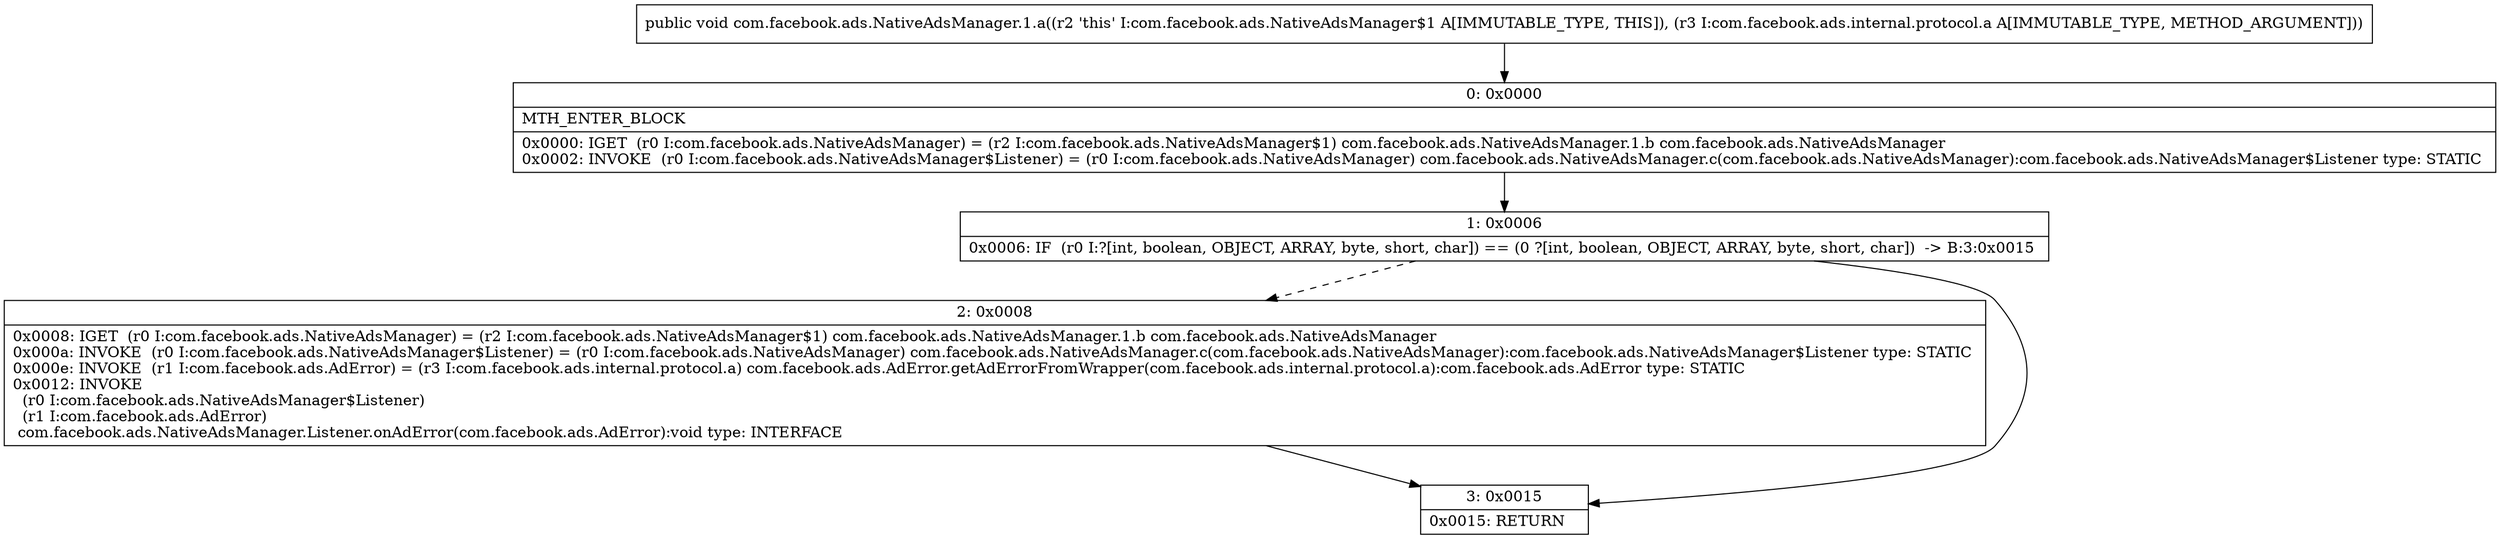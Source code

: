 digraph "CFG forcom.facebook.ads.NativeAdsManager.1.a(Lcom\/facebook\/ads\/internal\/protocol\/a;)V" {
Node_0 [shape=record,label="{0\:\ 0x0000|MTH_ENTER_BLOCK\l|0x0000: IGET  (r0 I:com.facebook.ads.NativeAdsManager) = (r2 I:com.facebook.ads.NativeAdsManager$1) com.facebook.ads.NativeAdsManager.1.b com.facebook.ads.NativeAdsManager \l0x0002: INVOKE  (r0 I:com.facebook.ads.NativeAdsManager$Listener) = (r0 I:com.facebook.ads.NativeAdsManager) com.facebook.ads.NativeAdsManager.c(com.facebook.ads.NativeAdsManager):com.facebook.ads.NativeAdsManager$Listener type: STATIC \l}"];
Node_1 [shape=record,label="{1\:\ 0x0006|0x0006: IF  (r0 I:?[int, boolean, OBJECT, ARRAY, byte, short, char]) == (0 ?[int, boolean, OBJECT, ARRAY, byte, short, char])  \-\> B:3:0x0015 \l}"];
Node_2 [shape=record,label="{2\:\ 0x0008|0x0008: IGET  (r0 I:com.facebook.ads.NativeAdsManager) = (r2 I:com.facebook.ads.NativeAdsManager$1) com.facebook.ads.NativeAdsManager.1.b com.facebook.ads.NativeAdsManager \l0x000a: INVOKE  (r0 I:com.facebook.ads.NativeAdsManager$Listener) = (r0 I:com.facebook.ads.NativeAdsManager) com.facebook.ads.NativeAdsManager.c(com.facebook.ads.NativeAdsManager):com.facebook.ads.NativeAdsManager$Listener type: STATIC \l0x000e: INVOKE  (r1 I:com.facebook.ads.AdError) = (r3 I:com.facebook.ads.internal.protocol.a) com.facebook.ads.AdError.getAdErrorFromWrapper(com.facebook.ads.internal.protocol.a):com.facebook.ads.AdError type: STATIC \l0x0012: INVOKE  \l  (r0 I:com.facebook.ads.NativeAdsManager$Listener)\l  (r1 I:com.facebook.ads.AdError)\l com.facebook.ads.NativeAdsManager.Listener.onAdError(com.facebook.ads.AdError):void type: INTERFACE \l}"];
Node_3 [shape=record,label="{3\:\ 0x0015|0x0015: RETURN   \l}"];
MethodNode[shape=record,label="{public void com.facebook.ads.NativeAdsManager.1.a((r2 'this' I:com.facebook.ads.NativeAdsManager$1 A[IMMUTABLE_TYPE, THIS]), (r3 I:com.facebook.ads.internal.protocol.a A[IMMUTABLE_TYPE, METHOD_ARGUMENT])) }"];
MethodNode -> Node_0;
Node_0 -> Node_1;
Node_1 -> Node_2[style=dashed];
Node_1 -> Node_3;
Node_2 -> Node_3;
}

